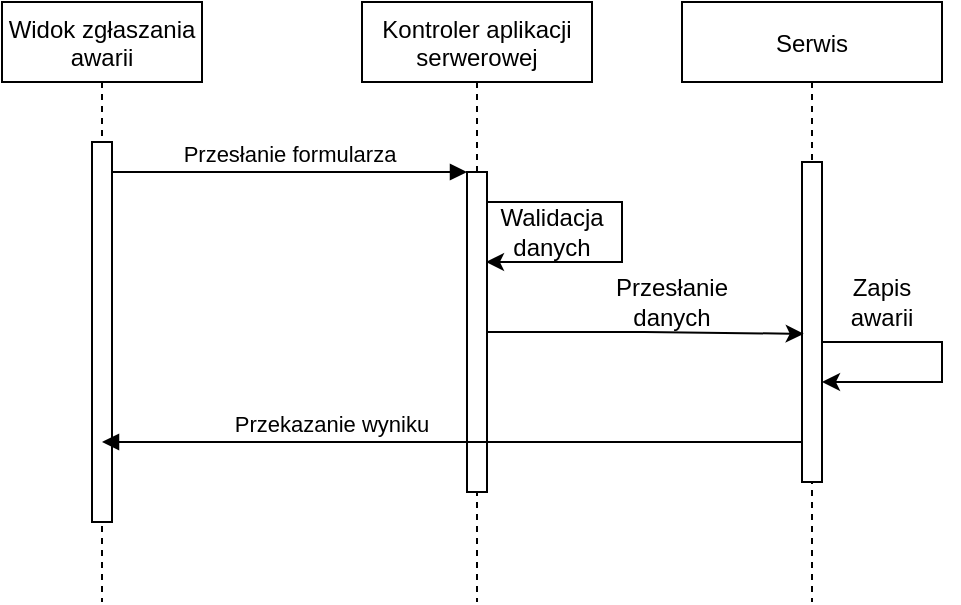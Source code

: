 <mxfile version="16.6.1" type="github">
  <diagram id="kgpKYQtTHZ0yAKxKKP6v" name="Page-1">
    <mxGraphModel dx="632" dy="355" grid="1" gridSize="10" guides="1" tooltips="1" connect="1" arrows="1" fold="1" page="1" pageScale="1" pageWidth="850" pageHeight="1100" math="0" shadow="0">
      <root>
        <mxCell id="0" />
        <mxCell id="1" parent="0" />
        <mxCell id="3nuBFxr9cyL0pnOWT2aG-1" value="Widok zgłaszania&#xa;awarii" style="shape=umlLifeline;perimeter=lifelinePerimeter;container=1;collapsible=0;recursiveResize=0;rounded=0;shadow=0;strokeWidth=1;" parent="1" vertex="1">
          <mxGeometry x="120" y="80" width="100" height="300" as="geometry" />
        </mxCell>
        <mxCell id="3nuBFxr9cyL0pnOWT2aG-2" value="" style="points=[];perimeter=orthogonalPerimeter;rounded=0;shadow=0;strokeWidth=1;" parent="3nuBFxr9cyL0pnOWT2aG-1" vertex="1">
          <mxGeometry x="45" y="70" width="10" height="190" as="geometry" />
        </mxCell>
        <mxCell id="3nuBFxr9cyL0pnOWT2aG-5" value="Kontroler aplikacji&#xa;serwerowej" style="shape=umlLifeline;perimeter=lifelinePerimeter;container=1;collapsible=0;recursiveResize=0;rounded=0;shadow=0;strokeWidth=1;" parent="1" vertex="1">
          <mxGeometry x="300" y="80" width="115" height="300" as="geometry" />
        </mxCell>
        <mxCell id="3nuBFxr9cyL0pnOWT2aG-6" value="" style="points=[];perimeter=orthogonalPerimeter;rounded=0;shadow=0;strokeWidth=1;" parent="3nuBFxr9cyL0pnOWT2aG-5" vertex="1">
          <mxGeometry x="52.5" y="85" width="10" height="160" as="geometry" />
        </mxCell>
        <mxCell id="fZqQUyf0q1ueWSU-W9BL-4" style="edgeStyle=orthogonalEdgeStyle;rounded=0;orthogonalLoop=1;jettySize=auto;html=1;" parent="3nuBFxr9cyL0pnOWT2aG-5" source="3nuBFxr9cyL0pnOWT2aG-6" edge="1">
          <mxGeometry relative="1" as="geometry">
            <Array as="points">
              <mxPoint x="130" y="100" />
              <mxPoint x="130" y="130" />
              <mxPoint x="62" y="130" />
            </Array>
            <mxPoint x="62" y="130" as="targetPoint" />
          </mxGeometry>
        </mxCell>
        <mxCell id="fZqQUyf0q1ueWSU-W9BL-5" value="Walidacja danych" style="text;html=1;strokeColor=none;fillColor=none;align=center;verticalAlign=middle;whiteSpace=wrap;rounded=0;" parent="3nuBFxr9cyL0pnOWT2aG-5" vertex="1">
          <mxGeometry x="65" y="100" width="60" height="30" as="geometry" />
        </mxCell>
        <mxCell id="3nuBFxr9cyL0pnOWT2aG-8" value="Przesłanie formularza" style="verticalAlign=bottom;endArrow=block;entryX=0;entryY=0;shadow=0;strokeWidth=1;" parent="1" source="3nuBFxr9cyL0pnOWT2aG-2" target="3nuBFxr9cyL0pnOWT2aG-6" edge="1">
          <mxGeometry relative="1" as="geometry">
            <mxPoint x="275" y="160" as="sourcePoint" />
          </mxGeometry>
        </mxCell>
        <mxCell id="3nuBFxr9cyL0pnOWT2aG-9" value="Przekazanie wyniku" style="verticalAlign=bottom;endArrow=block;shadow=0;strokeWidth=1;" parent="1" source="fZqQUyf0q1ueWSU-W9BL-1" target="3nuBFxr9cyL0pnOWT2aG-1" edge="1">
          <mxGeometry x="0.352" relative="1" as="geometry">
            <mxPoint x="240" y="200" as="sourcePoint" />
            <mxPoint x="180" y="200" as="targetPoint" />
            <Array as="points">
              <mxPoint x="290" y="300" />
            </Array>
            <mxPoint as="offset" />
          </mxGeometry>
        </mxCell>
        <mxCell id="fZqQUyf0q1ueWSU-W9BL-1" value="Serwis" style="shape=umlLifeline;perimeter=lifelinePerimeter;container=1;collapsible=0;recursiveResize=0;rounded=0;shadow=0;strokeWidth=1;" parent="1" vertex="1">
          <mxGeometry x="460" y="80" width="130" height="300" as="geometry" />
        </mxCell>
        <mxCell id="fZqQUyf0q1ueWSU-W9BL-2" value="" style="points=[];perimeter=orthogonalPerimeter;rounded=0;shadow=0;strokeWidth=1;" parent="fZqQUyf0q1ueWSU-W9BL-1" vertex="1">
          <mxGeometry x="60" y="80" width="10" height="160" as="geometry" />
        </mxCell>
        <mxCell id="fZqQUyf0q1ueWSU-W9BL-8" style="edgeStyle=orthogonalEdgeStyle;rounded=0;orthogonalLoop=1;jettySize=auto;html=1;" parent="fZqQUyf0q1ueWSU-W9BL-1" source="fZqQUyf0q1ueWSU-W9BL-2" target="fZqQUyf0q1ueWSU-W9BL-2" edge="1">
          <mxGeometry relative="1" as="geometry">
            <Array as="points">
              <mxPoint x="130" y="170" />
              <mxPoint x="80" y="190" />
            </Array>
          </mxGeometry>
        </mxCell>
        <mxCell id="fZqQUyf0q1ueWSU-W9BL-9" value="Zapis awarii" style="text;html=1;strokeColor=none;fillColor=none;align=center;verticalAlign=middle;whiteSpace=wrap;rounded=0;" parent="fZqQUyf0q1ueWSU-W9BL-1" vertex="1">
          <mxGeometry x="70" y="135" width="60" height="30" as="geometry" />
        </mxCell>
        <mxCell id="fZqQUyf0q1ueWSU-W9BL-7" value="Przesłanie danych" style="text;html=1;strokeColor=none;fillColor=none;align=center;verticalAlign=middle;whiteSpace=wrap;rounded=0;" parent="1" vertex="1">
          <mxGeometry x="425" y="215" width="60" height="30" as="geometry" />
        </mxCell>
        <mxCell id="mhRO7kcUwSnLn_xZpQmD-2" style="edgeStyle=orthogonalEdgeStyle;rounded=0;orthogonalLoop=1;jettySize=auto;html=1;entryX=0.086;entryY=0.537;entryDx=0;entryDy=0;entryPerimeter=0;" edge="1" parent="1" source="3nuBFxr9cyL0pnOWT2aG-6" target="fZqQUyf0q1ueWSU-W9BL-2">
          <mxGeometry relative="1" as="geometry" />
        </mxCell>
      </root>
    </mxGraphModel>
  </diagram>
</mxfile>
